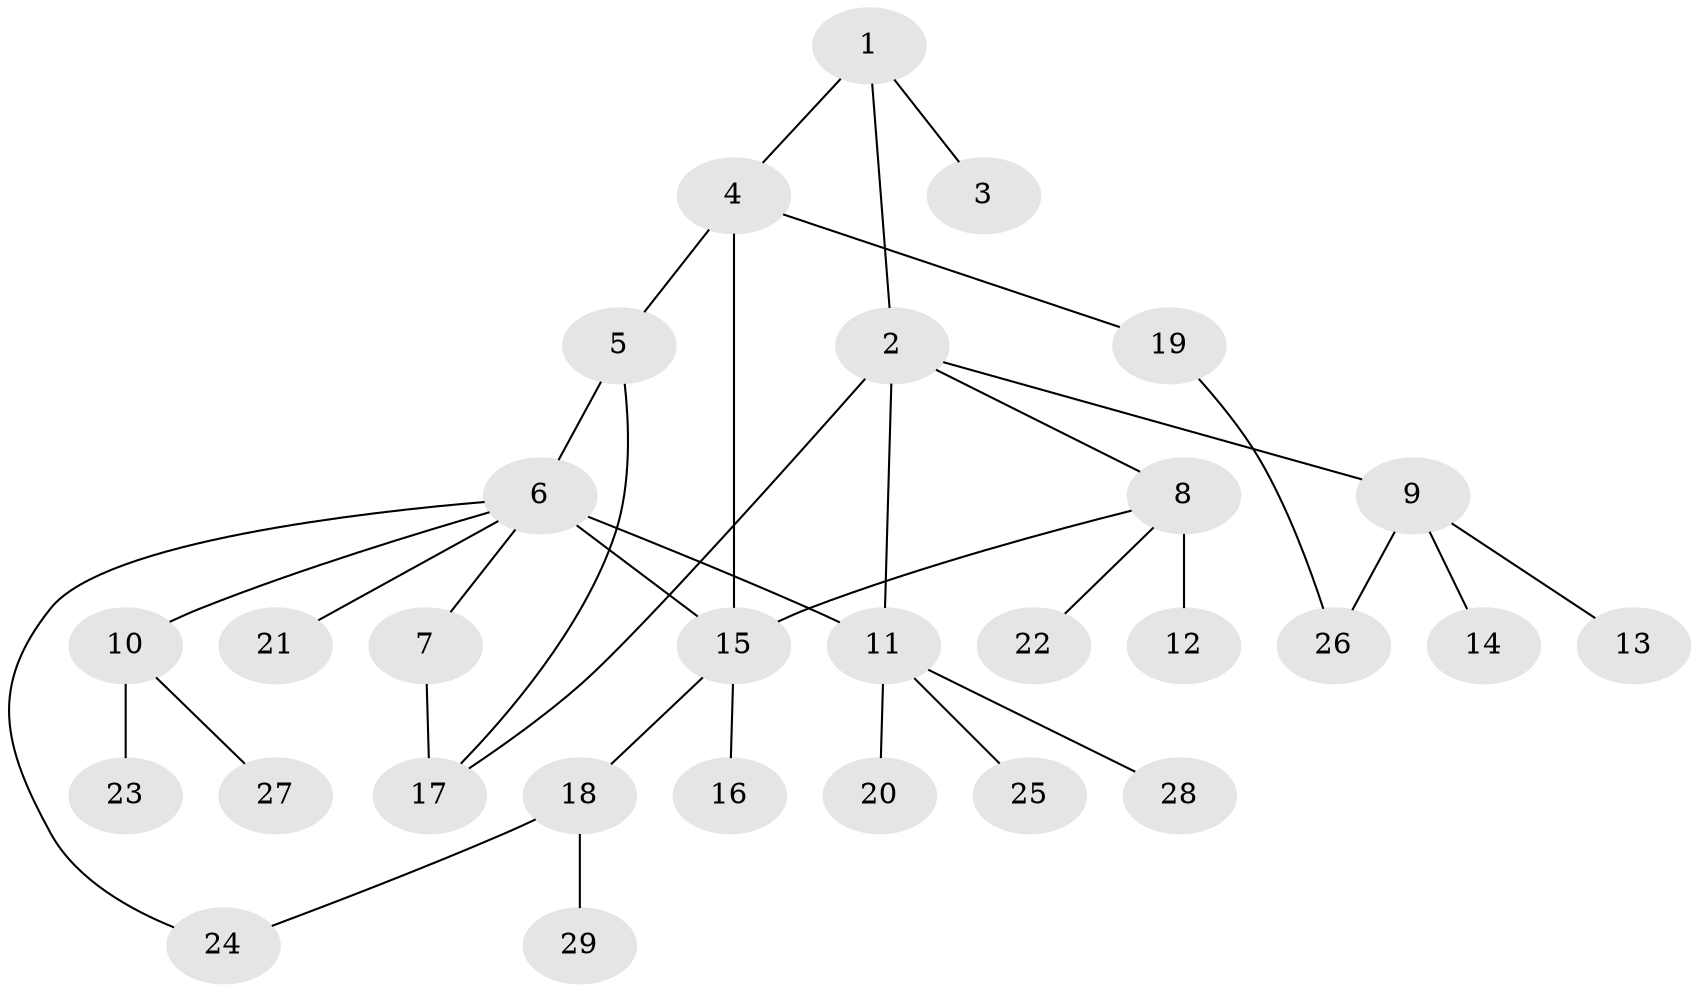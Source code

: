 // original degree distribution, {5: 0.021505376344086023, 10: 0.010752688172043012, 4: 0.06451612903225806, 6: 0.03225806451612903, 17: 0.010752688172043012, 12: 0.010752688172043012, 8: 0.010752688172043012, 3: 0.07526881720430108, 1: 0.6236559139784946, 2: 0.13978494623655913}
// Generated by graph-tools (version 1.1) at 2025/50/03/04/25 22:50:18]
// undirected, 29 vertices, 35 edges
graph export_dot {
  node [color=gray90,style=filled];
  1;
  2;
  3;
  4;
  5;
  6;
  7;
  8;
  9;
  10;
  11;
  12;
  13;
  14;
  15;
  16;
  17;
  18;
  19;
  20;
  21;
  22;
  23;
  24;
  25;
  26;
  27;
  28;
  29;
  1 -- 2 [weight=1.0];
  1 -- 3 [weight=1.0];
  1 -- 4 [weight=1.0];
  2 -- 8 [weight=1.0];
  2 -- 9 [weight=1.0];
  2 -- 11 [weight=1.0];
  2 -- 17 [weight=1.0];
  4 -- 5 [weight=1.0];
  4 -- 15 [weight=2.0];
  4 -- 19 [weight=1.0];
  5 -- 6 [weight=1.0];
  5 -- 17 [weight=1.0];
  6 -- 7 [weight=1.0];
  6 -- 10 [weight=1.0];
  6 -- 11 [weight=9.0];
  6 -- 15 [weight=1.0];
  6 -- 21 [weight=1.0];
  6 -- 24 [weight=1.0];
  7 -- 17 [weight=1.0];
  8 -- 12 [weight=8.0];
  8 -- 15 [weight=1.0];
  8 -- 22 [weight=1.0];
  9 -- 13 [weight=2.0];
  9 -- 14 [weight=1.0];
  9 -- 26 [weight=3.0];
  10 -- 23 [weight=1.0];
  10 -- 27 [weight=1.0];
  11 -- 20 [weight=1.0];
  11 -- 25 [weight=2.0];
  11 -- 28 [weight=1.0];
  15 -- 16 [weight=1.0];
  15 -- 18 [weight=1.0];
  18 -- 24 [weight=1.0];
  18 -- 29 [weight=1.0];
  19 -- 26 [weight=1.0];
}
